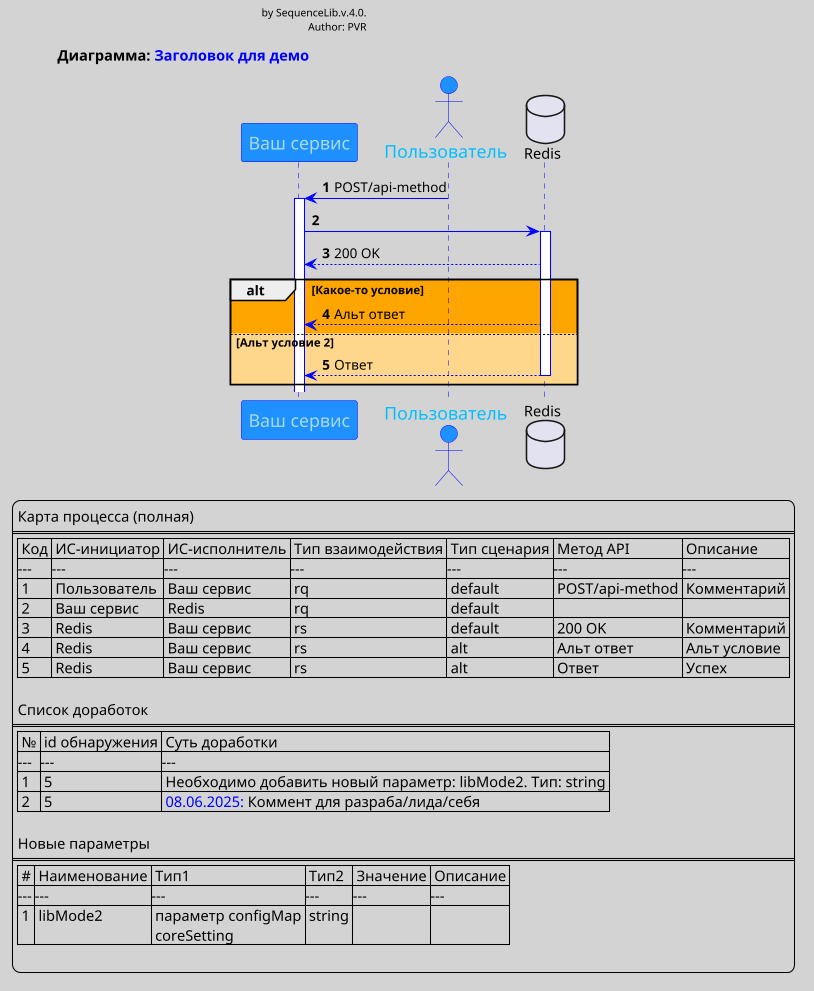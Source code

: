 @startuml                                                                                          ░

autonumber
skinparam dpi 100
skinparam maxMessageSize 200
skinparam backgroundColor LightGray
skinparam sequence {
ArrowColor blue
ActorBorderColor blue
LifeLineBorderColor blue
LifeLineBackgroundColor #White
ParticipantBorderColor blue
ParticipantBackgroundColor DodgerBlue
ParticipantFontName Impact
ParticipantFontSize 17
ParticipantFontColor #A9DCDF
ActorBackgroundColor DodgerBlue
ActorFontColor DeepSkyBlue
ActorFontSize 17
ActorFontName Aapex
}

title Диаграмма: <color:blue>Заголовок для демо
header <color:black>by SequenceLib.v.4.0.\n <color:black>Author: PVR

actor "Пользователь" as user order 1
participant "Ваш сервис" as srv order 0
database "Redis" as redis order 2
user -> srv ++: POST/api-method
srv -> redis ++:
redis --> srv : 200 OK
alt #orange Какое-то условие
    redis --> srv : Альт ответ
else #FFD78C Альт условие 2
    redis --> srv --: Ответ
end

legend
Карта процесса (полная)
====
| Код | ИC-инициатор | ИС-исполнитель | Тип взаимодействия | Тип сценария | Метод API | Описание |
|---|---|---|---|---|---|---|
| 1 | Пользователь | Ваш сервис | rq | default | POST/api-method | Комментарий |
| 2 | Ваш сервис | Redis | rq | default |  |  |
| 3 | Redis | Ваш сервис | rs | default | 200 OK | Комментарий |
| 4 | Redis | Ваш сервис | rs | alt | Альт ответ | Альт условие |
| 5 | Redis | Ваш сервис | rs | alt | Ответ | Успех |

Список доработок
====
| № | id обнаружения | Суть доработки|
|---|---|---|
| 1 | 5 | Необходимо добавить новый параметр: libMode2. Тип: string |
| 2 | 5 | <color:blue>08.06.2025:</color> Коммент для разраба/лида/себя |

Новые параметры
====
| # | Наименование | Тип1 | Тип2 | Значение | Описание |
|---|---|---|---|---|---|
| 1 | libMode2 | параметр configMap \n coreSetting | string |  |  |

end legend
@enduml